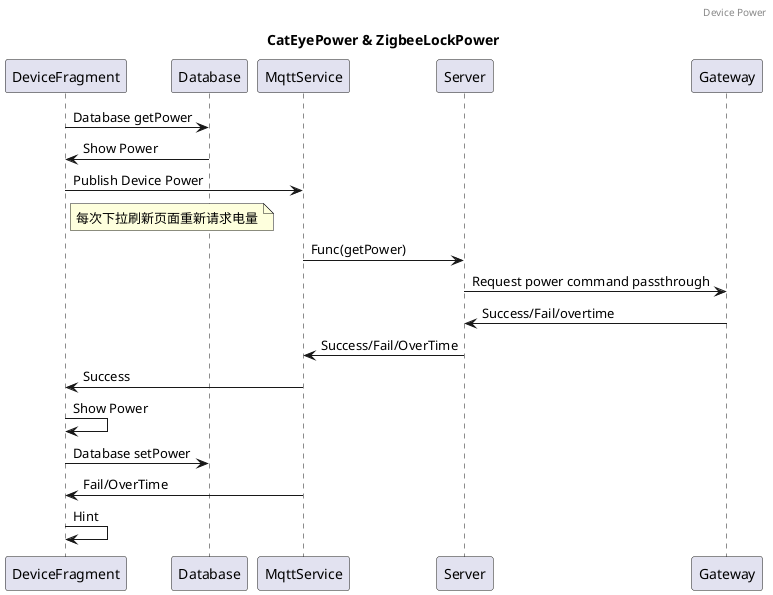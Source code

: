 @startuml
header Device Power

title CatEyePower & ZigbeeLockPower
DeviceFragment->Database : Database getPower
Database->DeviceFragment : Show Power
DeviceFragment->MqttService: Publish Device Power
note right of DeviceFragment: 每次下拉刷新页面重新请求电量

MqttService -> Server : Func(getPower)

Server -> Gateway : Request power command passthrough

Gateway->Server :Success/Fail/overtime

Server->MqttService :Success/Fail/OverTime

MqttService->DeviceFragment : Success
DeviceFragment->DeviceFragment: Show Power
DeviceFragment->Database : Database setPower

MqttService->DeviceFragment:Fail/OverTime
DeviceFragment->DeviceFragment: Hint



@enduml